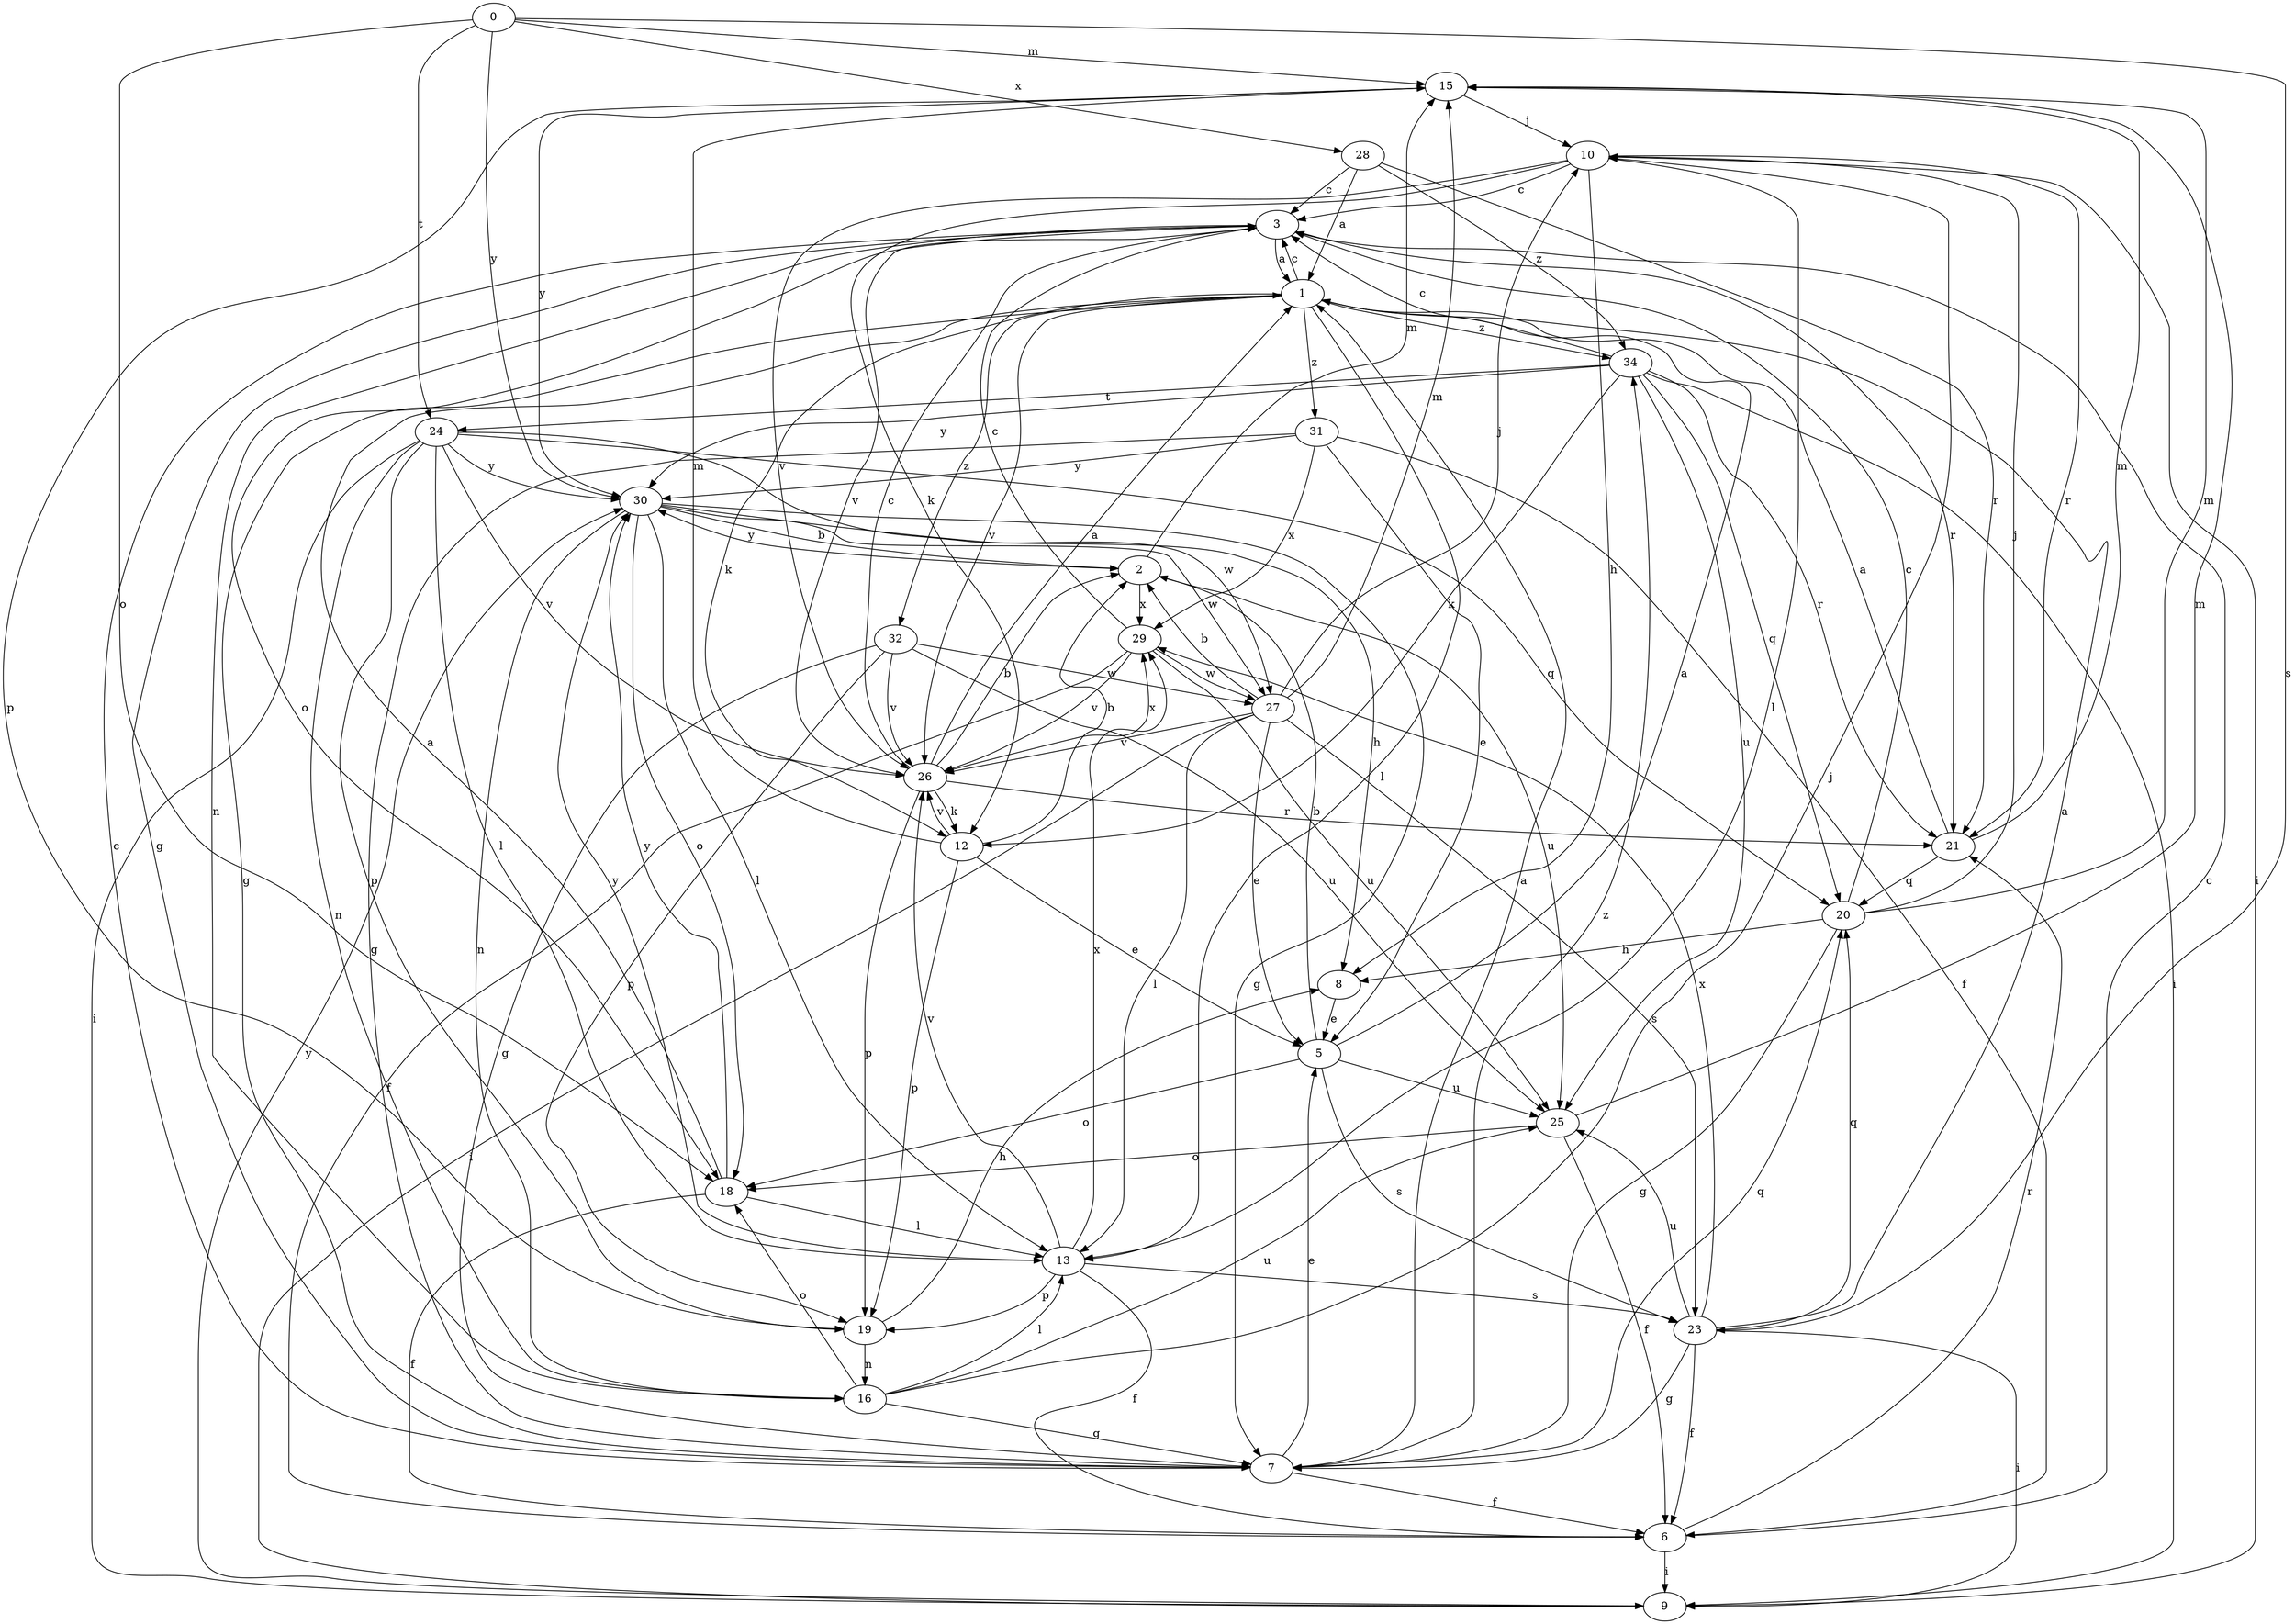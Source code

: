 strict digraph  {
0;
1;
2;
3;
5;
6;
7;
8;
9;
10;
12;
13;
15;
16;
18;
19;
20;
21;
23;
24;
25;
26;
27;
28;
29;
30;
31;
32;
34;
0 -> 15  [label=m];
0 -> 18  [label=o];
0 -> 23  [label=s];
0 -> 24  [label=t];
0 -> 28  [label=x];
0 -> 30  [label=y];
1 -> 3  [label=c];
1 -> 7  [label=g];
1 -> 12  [label=k];
1 -> 13  [label=l];
1 -> 26  [label=v];
1 -> 31  [label=z];
1 -> 32  [label=z];
1 -> 34  [label=z];
2 -> 15  [label=m];
2 -> 25  [label=u];
2 -> 29  [label=x];
2 -> 30  [label=y];
3 -> 1  [label=a];
3 -> 7  [label=g];
3 -> 16  [label=n];
3 -> 18  [label=o];
3 -> 21  [label=r];
3 -> 26  [label=v];
5 -> 1  [label=a];
5 -> 2  [label=b];
5 -> 18  [label=o];
5 -> 23  [label=s];
5 -> 25  [label=u];
6 -> 3  [label=c];
6 -> 9  [label=i];
6 -> 21  [label=r];
7 -> 1  [label=a];
7 -> 3  [label=c];
7 -> 5  [label=e];
7 -> 6  [label=f];
7 -> 20  [label=q];
7 -> 34  [label=z];
8 -> 5  [label=e];
9 -> 30  [label=y];
10 -> 3  [label=c];
10 -> 8  [label=h];
10 -> 9  [label=i];
10 -> 12  [label=k];
10 -> 13  [label=l];
10 -> 21  [label=r];
10 -> 26  [label=v];
12 -> 2  [label=b];
12 -> 5  [label=e];
12 -> 15  [label=m];
12 -> 19  [label=p];
12 -> 26  [label=v];
13 -> 6  [label=f];
13 -> 19  [label=p];
13 -> 23  [label=s];
13 -> 26  [label=v];
13 -> 29  [label=x];
13 -> 30  [label=y];
15 -> 10  [label=j];
15 -> 19  [label=p];
15 -> 30  [label=y];
16 -> 7  [label=g];
16 -> 10  [label=j];
16 -> 13  [label=l];
16 -> 18  [label=o];
16 -> 25  [label=u];
18 -> 1  [label=a];
18 -> 6  [label=f];
18 -> 13  [label=l];
18 -> 30  [label=y];
19 -> 8  [label=h];
19 -> 16  [label=n];
20 -> 3  [label=c];
20 -> 7  [label=g];
20 -> 8  [label=h];
20 -> 10  [label=j];
20 -> 15  [label=m];
21 -> 1  [label=a];
21 -> 15  [label=m];
21 -> 20  [label=q];
23 -> 1  [label=a];
23 -> 6  [label=f];
23 -> 7  [label=g];
23 -> 9  [label=i];
23 -> 20  [label=q];
23 -> 25  [label=u];
23 -> 29  [label=x];
24 -> 9  [label=i];
24 -> 13  [label=l];
24 -> 16  [label=n];
24 -> 19  [label=p];
24 -> 20  [label=q];
24 -> 26  [label=v];
24 -> 27  [label=w];
24 -> 30  [label=y];
25 -> 6  [label=f];
25 -> 15  [label=m];
25 -> 18  [label=o];
26 -> 1  [label=a];
26 -> 2  [label=b];
26 -> 3  [label=c];
26 -> 12  [label=k];
26 -> 19  [label=p];
26 -> 21  [label=r];
26 -> 29  [label=x];
27 -> 2  [label=b];
27 -> 5  [label=e];
27 -> 9  [label=i];
27 -> 10  [label=j];
27 -> 13  [label=l];
27 -> 15  [label=m];
27 -> 23  [label=s];
27 -> 26  [label=v];
28 -> 1  [label=a];
28 -> 3  [label=c];
28 -> 21  [label=r];
28 -> 34  [label=z];
29 -> 3  [label=c];
29 -> 6  [label=f];
29 -> 25  [label=u];
29 -> 26  [label=v];
29 -> 27  [label=w];
30 -> 2  [label=b];
30 -> 7  [label=g];
30 -> 8  [label=h];
30 -> 13  [label=l];
30 -> 16  [label=n];
30 -> 18  [label=o];
30 -> 27  [label=w];
31 -> 5  [label=e];
31 -> 6  [label=f];
31 -> 7  [label=g];
31 -> 29  [label=x];
31 -> 30  [label=y];
32 -> 7  [label=g];
32 -> 19  [label=p];
32 -> 25  [label=u];
32 -> 26  [label=v];
32 -> 27  [label=w];
34 -> 3  [label=c];
34 -> 9  [label=i];
34 -> 12  [label=k];
34 -> 20  [label=q];
34 -> 21  [label=r];
34 -> 24  [label=t];
34 -> 25  [label=u];
34 -> 30  [label=y];
}
